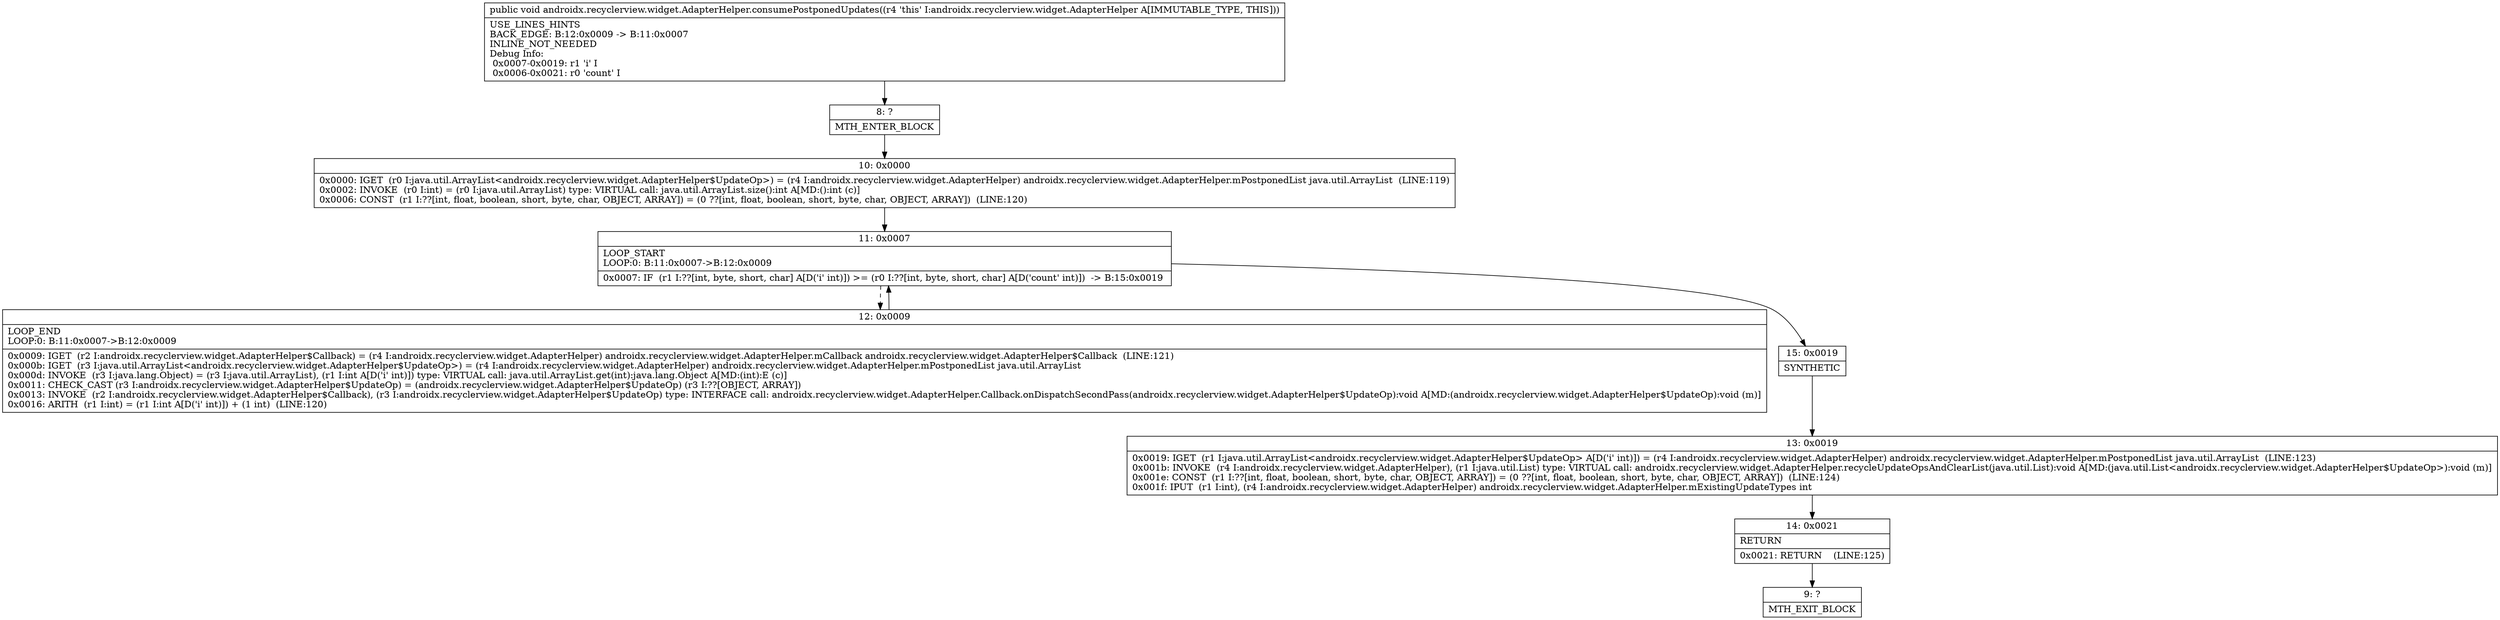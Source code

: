 digraph "CFG forandroidx.recyclerview.widget.AdapterHelper.consumePostponedUpdates()V" {
Node_8 [shape=record,label="{8\:\ ?|MTH_ENTER_BLOCK\l}"];
Node_10 [shape=record,label="{10\:\ 0x0000|0x0000: IGET  (r0 I:java.util.ArrayList\<androidx.recyclerview.widget.AdapterHelper$UpdateOp\>) = (r4 I:androidx.recyclerview.widget.AdapterHelper) androidx.recyclerview.widget.AdapterHelper.mPostponedList java.util.ArrayList  (LINE:119)\l0x0002: INVOKE  (r0 I:int) = (r0 I:java.util.ArrayList) type: VIRTUAL call: java.util.ArrayList.size():int A[MD:():int (c)]\l0x0006: CONST  (r1 I:??[int, float, boolean, short, byte, char, OBJECT, ARRAY]) = (0 ??[int, float, boolean, short, byte, char, OBJECT, ARRAY])  (LINE:120)\l}"];
Node_11 [shape=record,label="{11\:\ 0x0007|LOOP_START\lLOOP:0: B:11:0x0007\-\>B:12:0x0009\l|0x0007: IF  (r1 I:??[int, byte, short, char] A[D('i' int)]) \>= (r0 I:??[int, byte, short, char] A[D('count' int)])  \-\> B:15:0x0019 \l}"];
Node_12 [shape=record,label="{12\:\ 0x0009|LOOP_END\lLOOP:0: B:11:0x0007\-\>B:12:0x0009\l|0x0009: IGET  (r2 I:androidx.recyclerview.widget.AdapterHelper$Callback) = (r4 I:androidx.recyclerview.widget.AdapterHelper) androidx.recyclerview.widget.AdapterHelper.mCallback androidx.recyclerview.widget.AdapterHelper$Callback  (LINE:121)\l0x000b: IGET  (r3 I:java.util.ArrayList\<androidx.recyclerview.widget.AdapterHelper$UpdateOp\>) = (r4 I:androidx.recyclerview.widget.AdapterHelper) androidx.recyclerview.widget.AdapterHelper.mPostponedList java.util.ArrayList \l0x000d: INVOKE  (r3 I:java.lang.Object) = (r3 I:java.util.ArrayList), (r1 I:int A[D('i' int)]) type: VIRTUAL call: java.util.ArrayList.get(int):java.lang.Object A[MD:(int):E (c)]\l0x0011: CHECK_CAST (r3 I:androidx.recyclerview.widget.AdapterHelper$UpdateOp) = (androidx.recyclerview.widget.AdapterHelper$UpdateOp) (r3 I:??[OBJECT, ARRAY]) \l0x0013: INVOKE  (r2 I:androidx.recyclerview.widget.AdapterHelper$Callback), (r3 I:androidx.recyclerview.widget.AdapterHelper$UpdateOp) type: INTERFACE call: androidx.recyclerview.widget.AdapterHelper.Callback.onDispatchSecondPass(androidx.recyclerview.widget.AdapterHelper$UpdateOp):void A[MD:(androidx.recyclerview.widget.AdapterHelper$UpdateOp):void (m)]\l0x0016: ARITH  (r1 I:int) = (r1 I:int A[D('i' int)]) + (1 int)  (LINE:120)\l}"];
Node_15 [shape=record,label="{15\:\ 0x0019|SYNTHETIC\l}"];
Node_13 [shape=record,label="{13\:\ 0x0019|0x0019: IGET  (r1 I:java.util.ArrayList\<androidx.recyclerview.widget.AdapterHelper$UpdateOp\> A[D('i' int)]) = (r4 I:androidx.recyclerview.widget.AdapterHelper) androidx.recyclerview.widget.AdapterHelper.mPostponedList java.util.ArrayList  (LINE:123)\l0x001b: INVOKE  (r4 I:androidx.recyclerview.widget.AdapterHelper), (r1 I:java.util.List) type: VIRTUAL call: androidx.recyclerview.widget.AdapterHelper.recycleUpdateOpsAndClearList(java.util.List):void A[MD:(java.util.List\<androidx.recyclerview.widget.AdapterHelper$UpdateOp\>):void (m)]\l0x001e: CONST  (r1 I:??[int, float, boolean, short, byte, char, OBJECT, ARRAY]) = (0 ??[int, float, boolean, short, byte, char, OBJECT, ARRAY])  (LINE:124)\l0x001f: IPUT  (r1 I:int), (r4 I:androidx.recyclerview.widget.AdapterHelper) androidx.recyclerview.widget.AdapterHelper.mExistingUpdateTypes int \l}"];
Node_14 [shape=record,label="{14\:\ 0x0021|RETURN\l|0x0021: RETURN    (LINE:125)\l}"];
Node_9 [shape=record,label="{9\:\ ?|MTH_EXIT_BLOCK\l}"];
MethodNode[shape=record,label="{public void androidx.recyclerview.widget.AdapterHelper.consumePostponedUpdates((r4 'this' I:androidx.recyclerview.widget.AdapterHelper A[IMMUTABLE_TYPE, THIS]))  | USE_LINES_HINTS\lBACK_EDGE: B:12:0x0009 \-\> B:11:0x0007\lINLINE_NOT_NEEDED\lDebug Info:\l  0x0007\-0x0019: r1 'i' I\l  0x0006\-0x0021: r0 'count' I\l}"];
MethodNode -> Node_8;Node_8 -> Node_10;
Node_10 -> Node_11;
Node_11 -> Node_12[style=dashed];
Node_11 -> Node_15;
Node_12 -> Node_11;
Node_15 -> Node_13;
Node_13 -> Node_14;
Node_14 -> Node_9;
}


